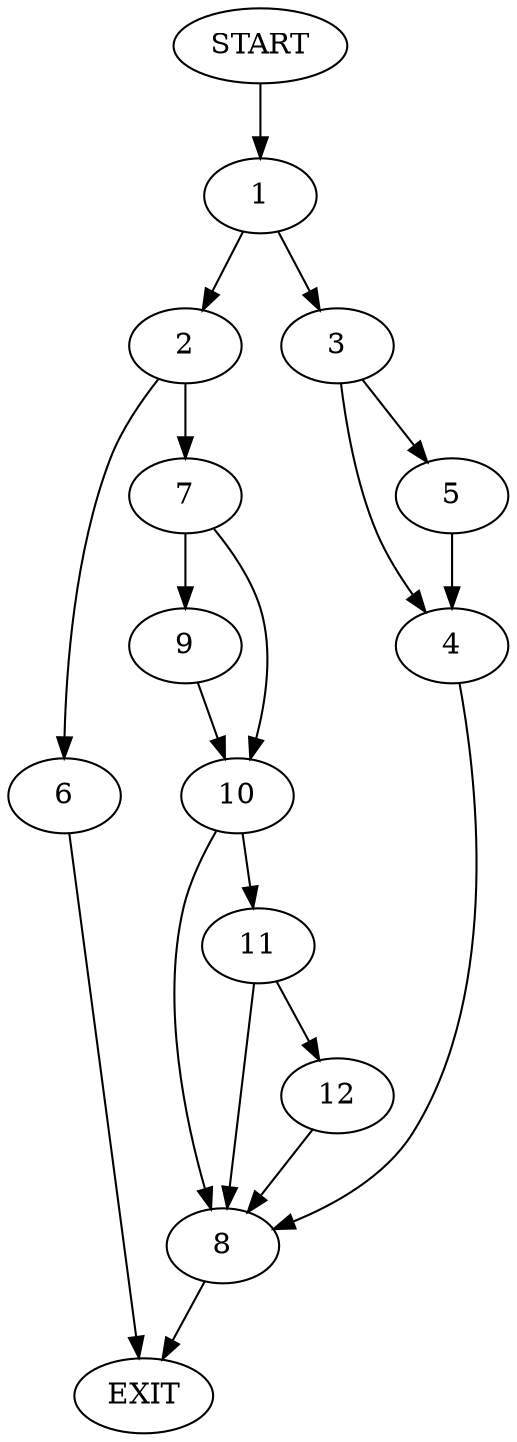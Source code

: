 digraph {
0 [label="START"]
13 [label="EXIT"]
0 -> 1
1 -> 2
1 -> 3
3 -> 4
3 -> 5
2 -> 6
2 -> 7
4 -> 8
5 -> 4
8 -> 13
7 -> 9
7 -> 10
6 -> 13
9 -> 10
10 -> 8
10 -> 11
11 -> 12
11 -> 8
12 -> 8
}
